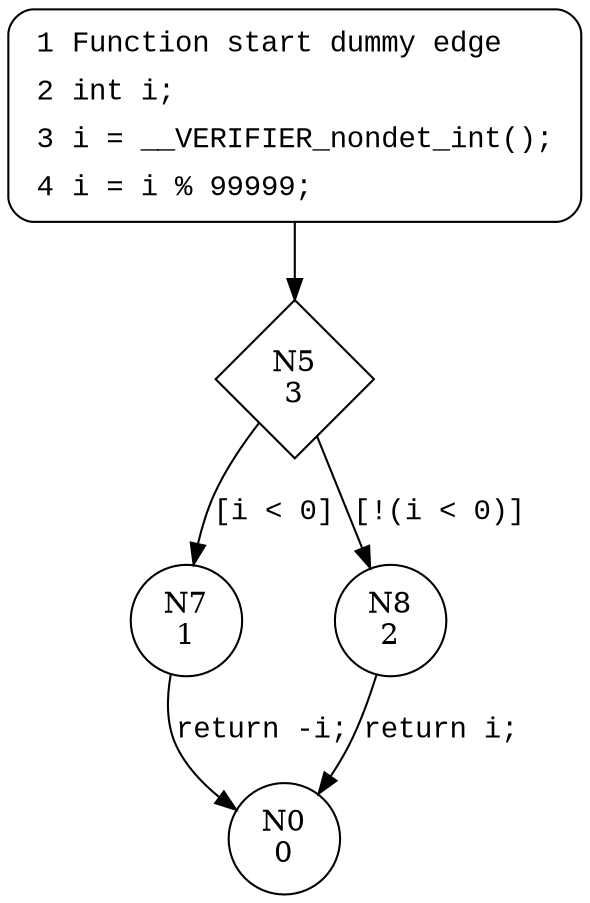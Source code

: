 digraph gettablesize {
5 [shape="diamond" label="N5\n3"]
7 [shape="circle" label="N7\n1"]
8 [shape="circle" label="N8\n2"]
0 [shape="circle" label="N0\n0"]
1 [style="filled,bold" penwidth="1" fillcolor="white" fontname="Courier New" shape="Mrecord" label=<<table border="0" cellborder="0" cellpadding="3" bgcolor="white"><tr><td align="right">1</td><td align="left">Function start dummy edge</td></tr><tr><td align="right">2</td><td align="left">int i;</td></tr><tr><td align="right">3</td><td align="left">i = __VERIFIER_nondet_int();</td></tr><tr><td align="right">4</td><td align="left">i = i % 99999;</td></tr></table>>]
1 -> 5[label=""]
5 -> 7 [label="[i < 0]" fontname="Courier New"]
5 -> 8 [label="[!(i < 0)]" fontname="Courier New"]
7 -> 0 [label="return -i;" fontname="Courier New"]
8 -> 0 [label="return i;" fontname="Courier New"]
}